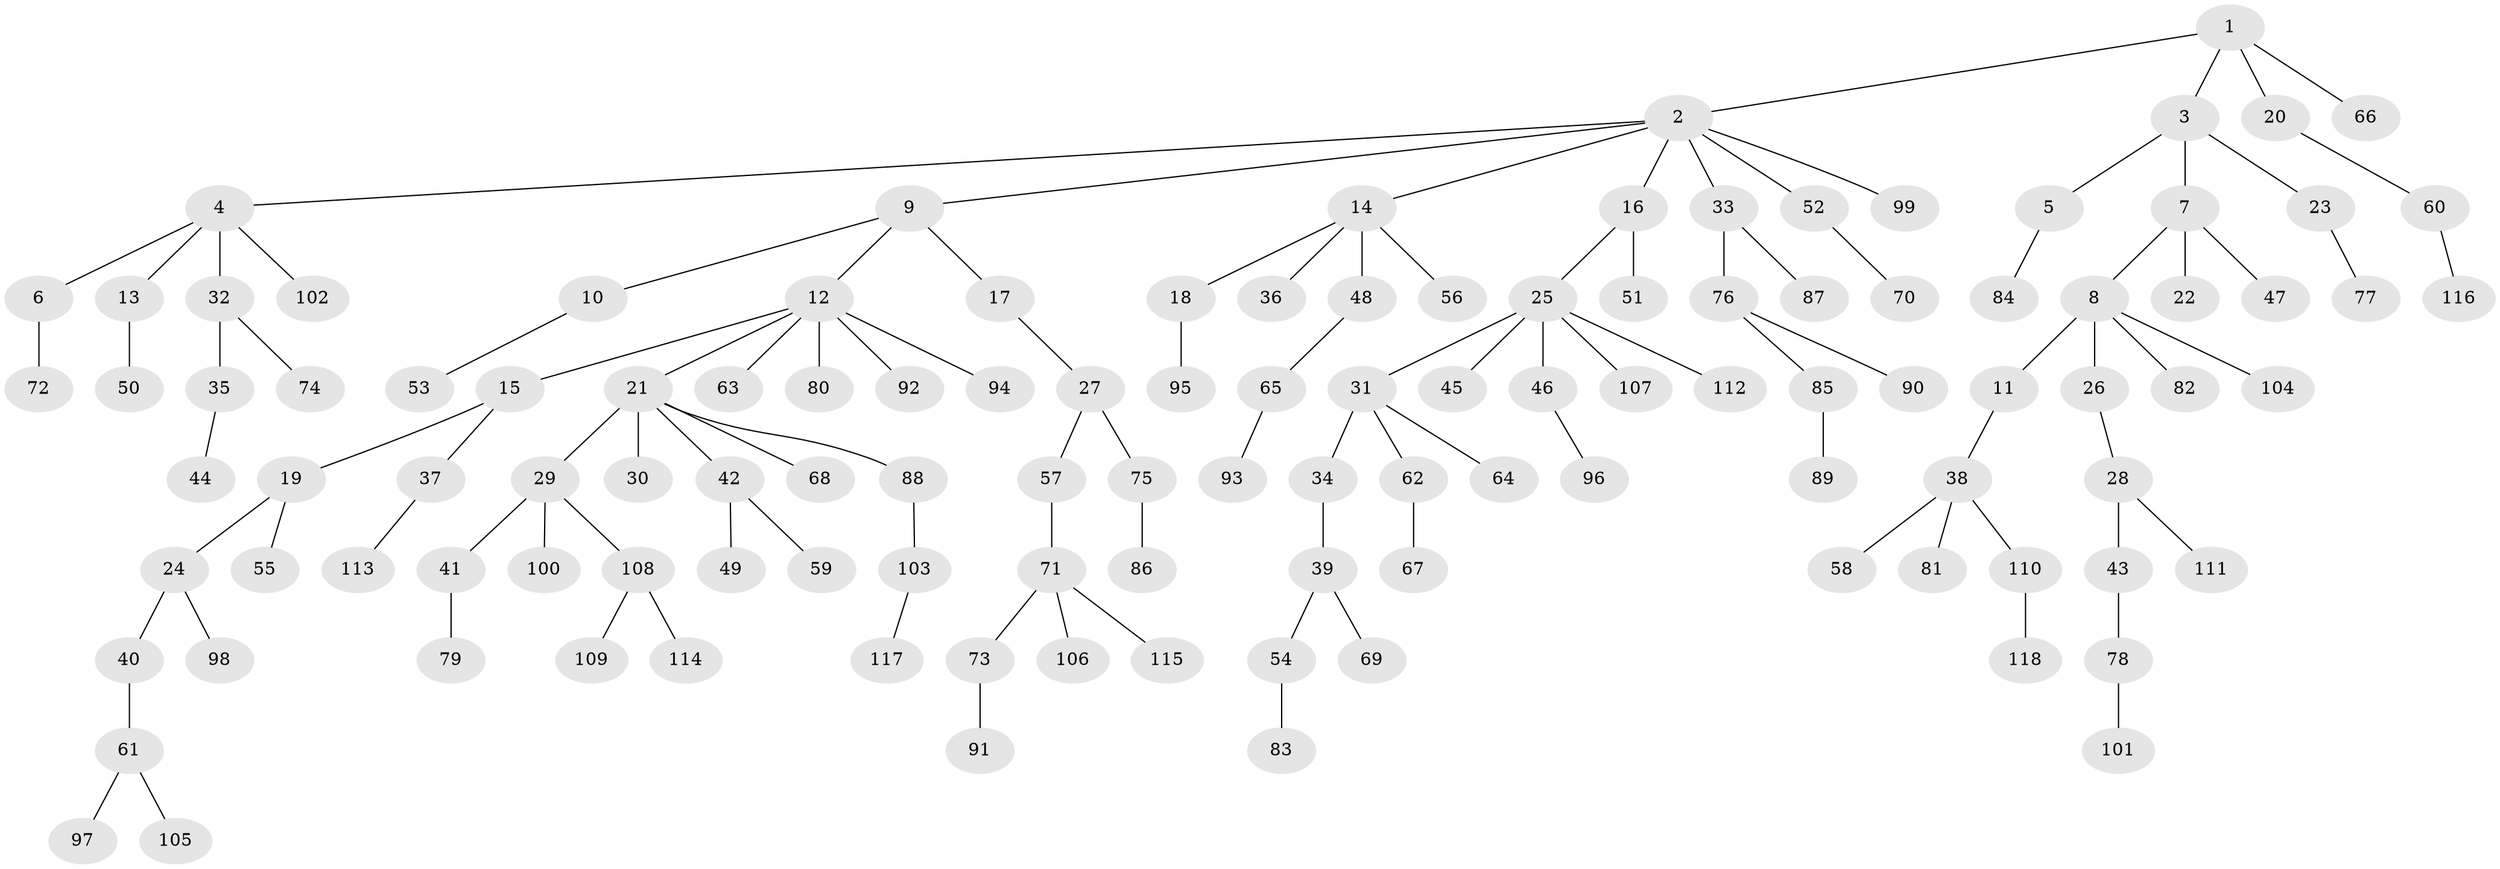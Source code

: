 // Generated by graph-tools (version 1.1) at 2025/11/02/27/25 16:11:26]
// undirected, 118 vertices, 117 edges
graph export_dot {
graph [start="1"]
  node [color=gray90,style=filled];
  1;
  2;
  3;
  4;
  5;
  6;
  7;
  8;
  9;
  10;
  11;
  12;
  13;
  14;
  15;
  16;
  17;
  18;
  19;
  20;
  21;
  22;
  23;
  24;
  25;
  26;
  27;
  28;
  29;
  30;
  31;
  32;
  33;
  34;
  35;
  36;
  37;
  38;
  39;
  40;
  41;
  42;
  43;
  44;
  45;
  46;
  47;
  48;
  49;
  50;
  51;
  52;
  53;
  54;
  55;
  56;
  57;
  58;
  59;
  60;
  61;
  62;
  63;
  64;
  65;
  66;
  67;
  68;
  69;
  70;
  71;
  72;
  73;
  74;
  75;
  76;
  77;
  78;
  79;
  80;
  81;
  82;
  83;
  84;
  85;
  86;
  87;
  88;
  89;
  90;
  91;
  92;
  93;
  94;
  95;
  96;
  97;
  98;
  99;
  100;
  101;
  102;
  103;
  104;
  105;
  106;
  107;
  108;
  109;
  110;
  111;
  112;
  113;
  114;
  115;
  116;
  117;
  118;
  1 -- 2;
  1 -- 3;
  1 -- 20;
  1 -- 66;
  2 -- 4;
  2 -- 9;
  2 -- 14;
  2 -- 16;
  2 -- 33;
  2 -- 52;
  2 -- 99;
  3 -- 5;
  3 -- 7;
  3 -- 23;
  4 -- 6;
  4 -- 13;
  4 -- 32;
  4 -- 102;
  5 -- 84;
  6 -- 72;
  7 -- 8;
  7 -- 22;
  7 -- 47;
  8 -- 11;
  8 -- 26;
  8 -- 82;
  8 -- 104;
  9 -- 10;
  9 -- 12;
  9 -- 17;
  10 -- 53;
  11 -- 38;
  12 -- 15;
  12 -- 21;
  12 -- 63;
  12 -- 80;
  12 -- 92;
  12 -- 94;
  13 -- 50;
  14 -- 18;
  14 -- 36;
  14 -- 48;
  14 -- 56;
  15 -- 19;
  15 -- 37;
  16 -- 25;
  16 -- 51;
  17 -- 27;
  18 -- 95;
  19 -- 24;
  19 -- 55;
  20 -- 60;
  21 -- 29;
  21 -- 30;
  21 -- 42;
  21 -- 68;
  21 -- 88;
  23 -- 77;
  24 -- 40;
  24 -- 98;
  25 -- 31;
  25 -- 45;
  25 -- 46;
  25 -- 107;
  25 -- 112;
  26 -- 28;
  27 -- 57;
  27 -- 75;
  28 -- 43;
  28 -- 111;
  29 -- 41;
  29 -- 100;
  29 -- 108;
  31 -- 34;
  31 -- 62;
  31 -- 64;
  32 -- 35;
  32 -- 74;
  33 -- 76;
  33 -- 87;
  34 -- 39;
  35 -- 44;
  37 -- 113;
  38 -- 58;
  38 -- 81;
  38 -- 110;
  39 -- 54;
  39 -- 69;
  40 -- 61;
  41 -- 79;
  42 -- 49;
  42 -- 59;
  43 -- 78;
  46 -- 96;
  48 -- 65;
  52 -- 70;
  54 -- 83;
  57 -- 71;
  60 -- 116;
  61 -- 97;
  61 -- 105;
  62 -- 67;
  65 -- 93;
  71 -- 73;
  71 -- 106;
  71 -- 115;
  73 -- 91;
  75 -- 86;
  76 -- 85;
  76 -- 90;
  78 -- 101;
  85 -- 89;
  88 -- 103;
  103 -- 117;
  108 -- 109;
  108 -- 114;
  110 -- 118;
}
